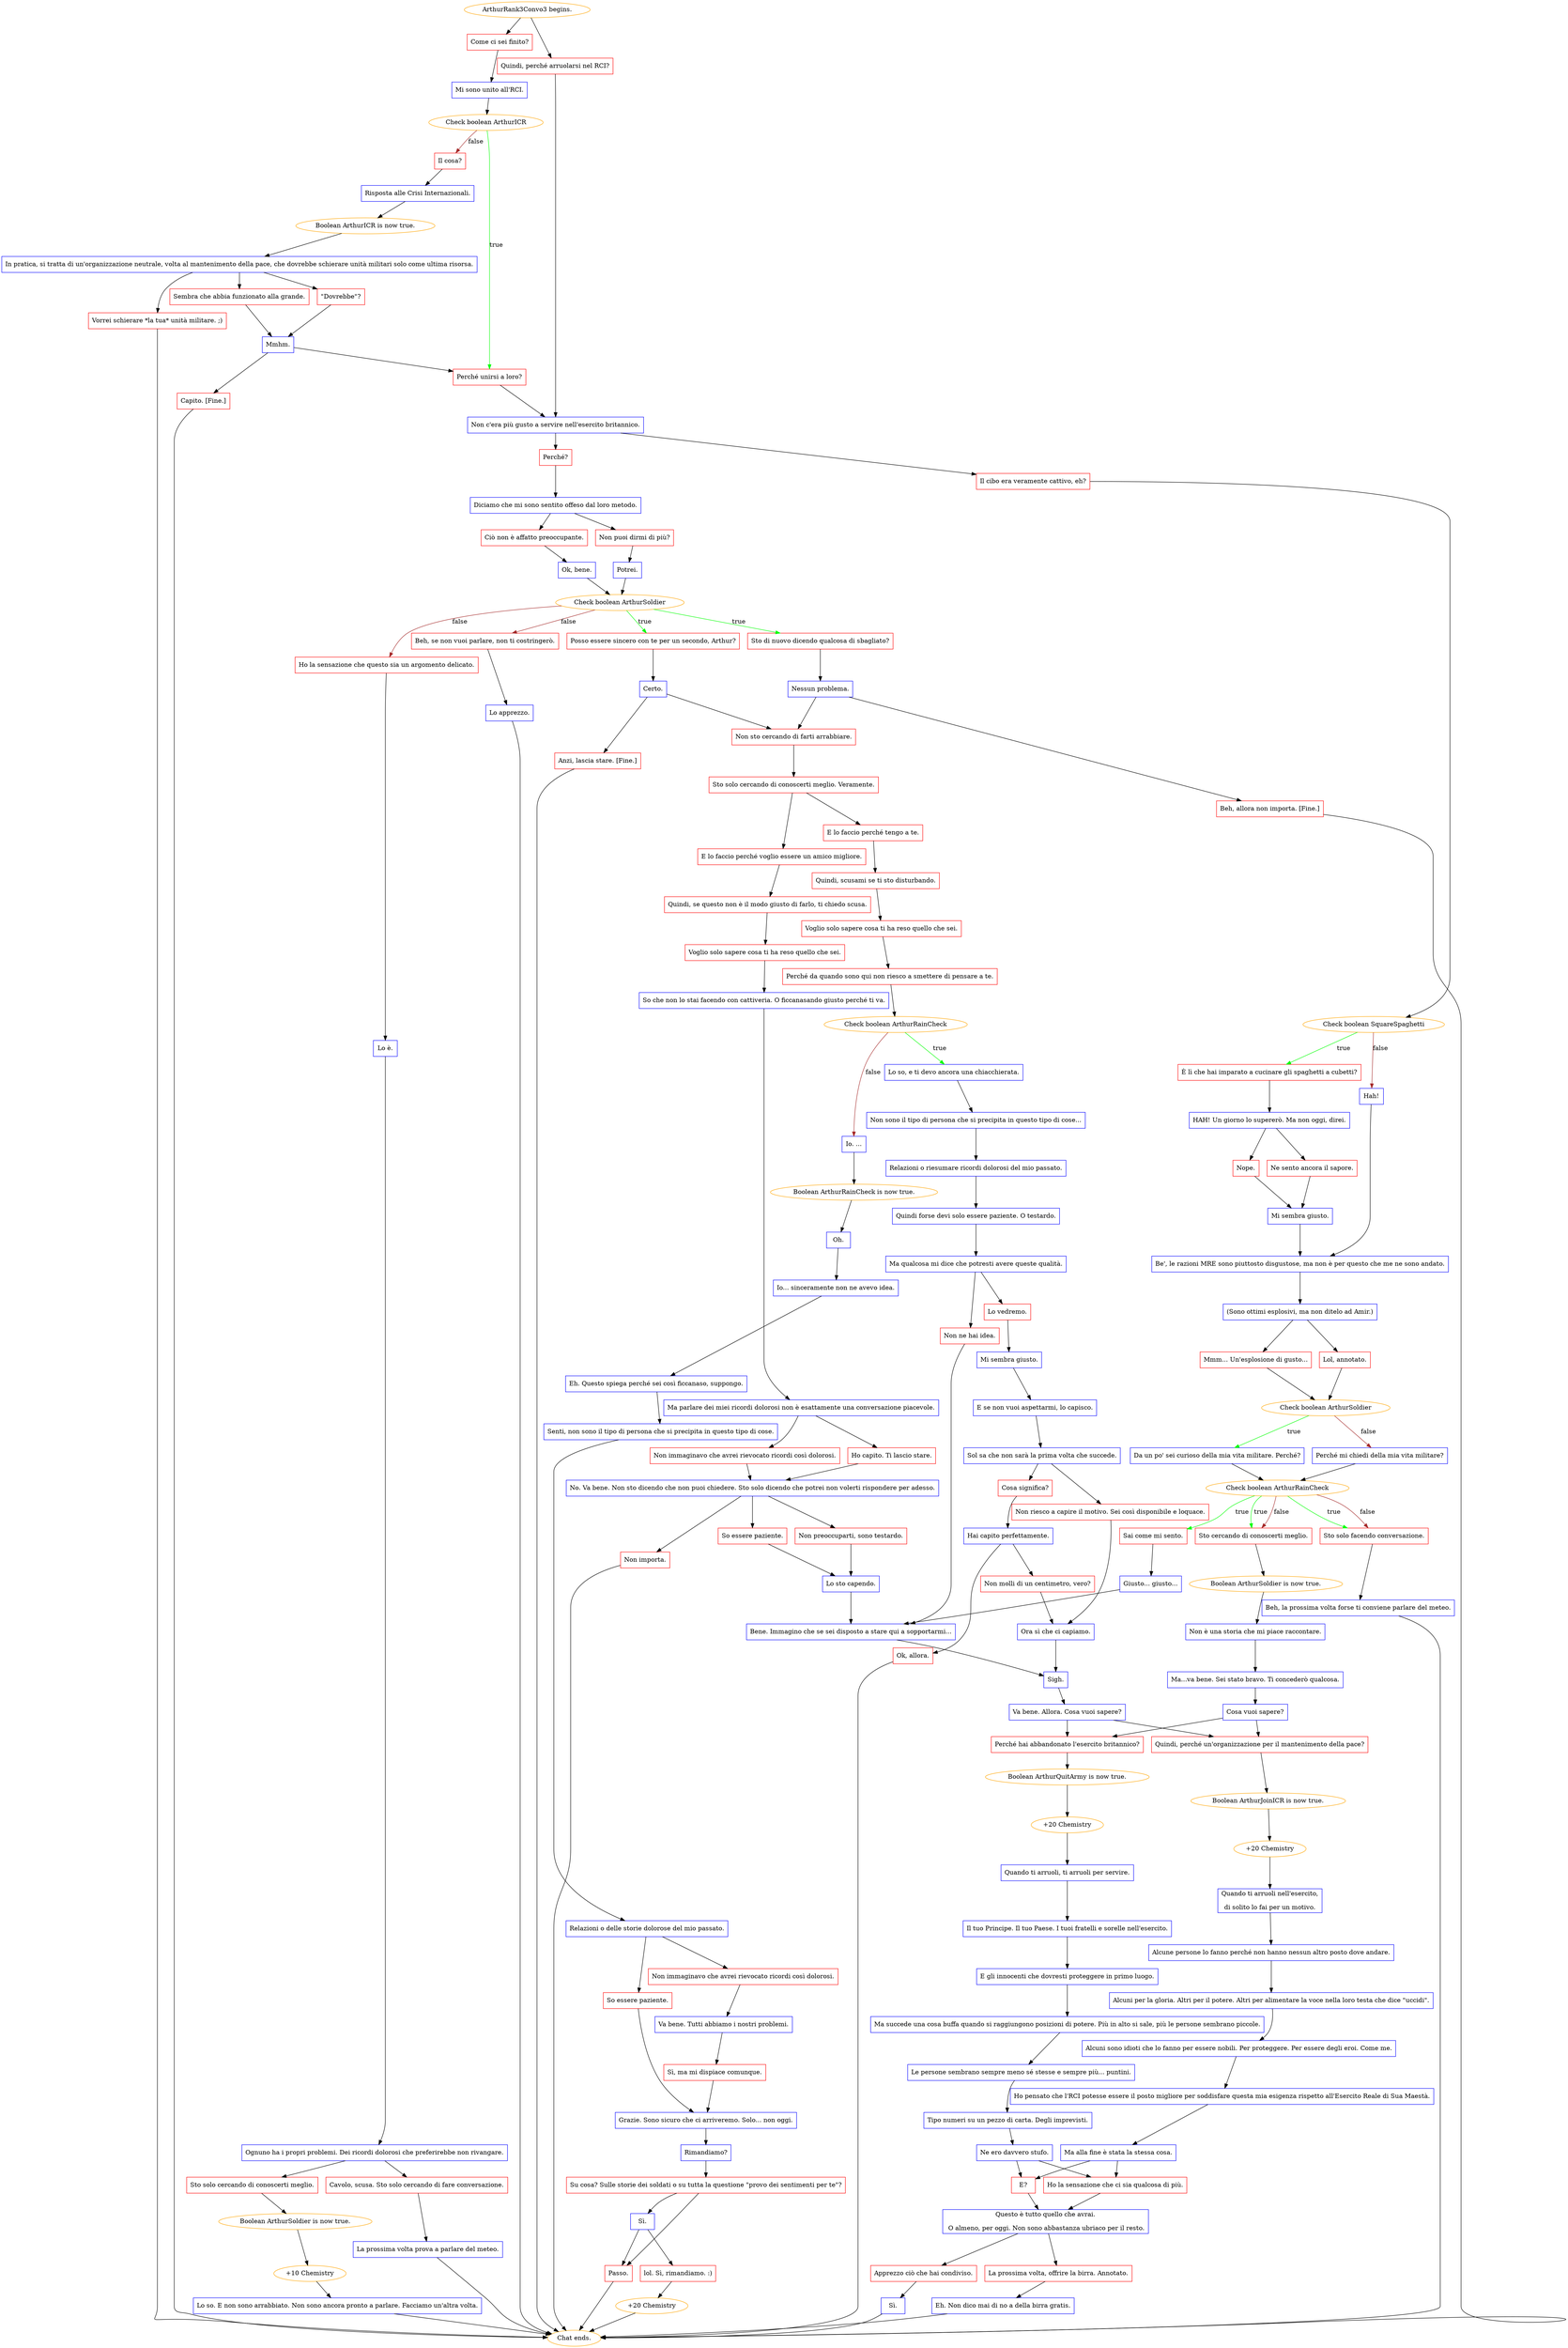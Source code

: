 digraph {
	"ArthurRank3Convo3 begins." [color=orange];
		"ArthurRank3Convo3 begins." -> j3545948709;
		"ArthurRank3Convo3 begins." -> j2474281610;
	j3545948709 [label="Come ci sei finito?",shape=box,color=red];
		j3545948709 -> j104833254;
	j2474281610 [label="Quindi, perché arruolarsi nel RCI?",shape=box,color=red];
		j2474281610 -> j1930495124;
	j104833254 [label="Mi sono unito all'RCI.",shape=box,color=blue];
		j104833254 -> j700410498;
	j1930495124 [label="Non c'era più gusto a servire nell'esercito britannico.",shape=box,color=blue];
		j1930495124 -> j3462969943;
		j1930495124 -> j2760069483;
	j700410498 [label="Check boolean ArthurICR",color=orange];
		j700410498 -> j132645936 [label=true,color=green];
		j700410498 -> j1813571164 [label=false,color=brown];
	j3462969943 [label="Perché?",shape=box,color=red];
		j3462969943 -> j2262179841;
	j2760069483 [label="Il cibo era veramente cattivo, eh?",shape=box,color=red];
		j2760069483 -> j104787129;
	j132645936 [label="Perché unirsi a loro?",shape=box,color=red];
		j132645936 -> j1930495124;
	j1813571164 [label="Il cosa?",shape=box,color=red];
		j1813571164 -> j1182384640;
	j2262179841 [label="Diciamo che mi sono sentito offeso dal loro metodo.",shape=box,color=blue];
		j2262179841 -> j3277919297;
		j2262179841 -> j984891705;
	j104787129 [label="Check boolean SquareSpaghetti",color=orange];
		j104787129 -> j580206483 [label=true,color=green];
		j104787129 -> j2288947010 [label=false,color=brown];
	j1182384640 [label="Risposta alle Crisi Internazionali.",shape=box,color=blue];
		j1182384640 -> j3490841013;
	j3277919297 [label="Ciò non è affatto preoccupante.",shape=box,color=red];
		j3277919297 -> j885859651;
	j984891705 [label="Non puoi dirmi di più?",shape=box,color=red];
		j984891705 -> j3352310063;
	j580206483 [label="È lì che hai imparato a cucinare gli spaghetti a cubetti?",shape=box,color=red];
		j580206483 -> j576177544;
	j2288947010 [label="Hah!",shape=box,color=blue];
		j2288947010 -> j3754342123;
	j3490841013 [label="Boolean ArthurICR is now true.",color=orange];
		j3490841013 -> j2483413885;
	j885859651 [label="Ok, bene.",shape=box,color=blue];
		j885859651 -> j2598616613;
	j3352310063 [label="Potrei.",shape=box,color=blue];
		j3352310063 -> j2598616613;
	j576177544 [label="HAH! Un giorno lo supererò. Ma non oggi, direi.",shape=box,color=blue];
		j576177544 -> j1427151153;
		j576177544 -> j1553349830;
	j3754342123 [label="Be', le razioni MRE sono piuttosto disgustose, ma non è per questo che me ne sono andato.",shape=box,color=blue];
		j3754342123 -> j1002577712;
	j2483413885 [label="In pratica, si tratta di un'organizzazione neutrale, volta al mantenimento della pace, che dovrebbe schierare unità militari solo come ultima risorsa.",shape=box,color=blue];
		j2483413885 -> j3740660600;
		j2483413885 -> j1402036951;
		j2483413885 -> j1476990289;
	j2598616613 [label="Check boolean ArthurSoldier",color=orange];
		j2598616613 -> j3970006854 [label=true,color=green];
		j2598616613 -> j1846552849 [label=true,color=green];
		j2598616613 -> j4260399599 [label=false,color=brown];
		j2598616613 -> j324882261 [label=false,color=brown];
	j1427151153 [label="Nope.",shape=box,color=red];
		j1427151153 -> j19228001;
	j1553349830 [label="Ne sento ancora il sapore.",shape=box,color=red];
		j1553349830 -> j19228001;
	j1002577712 [label="(Sono ottimi esplosivi, ma non ditelo ad Amir.)",shape=box,color=blue];
		j1002577712 -> j3326189521;
		j1002577712 -> j4002267010;
	j3740660600 [label="\"Dovrebbe\"?",shape=box,color=red];
		j3740660600 -> j492124203;
	j1402036951 [label="Sembra che abbia funzionato alla grande.",shape=box,color=red];
		j1402036951 -> j492124203;
	j1476990289 [label="Vorrei schierare *la tua* unità militare. ;)",shape=box,color=red];
		j1476990289 -> "Chat ends.";
	j3970006854 [label="Posso essere sincero con te per un secondo, Arthur?",shape=box,color=red];
		j3970006854 -> j2878643907;
	j1846552849 [label="Sto di nuovo dicendo qualcosa di sbagliato?",shape=box,color=red];
		j1846552849 -> j2130549589;
	j4260399599 [label="Ho la sensazione che questo sia un argomento delicato.",shape=box,color=red];
		j4260399599 -> j3293335112;
	j324882261 [label="Beh, se non vuoi parlare, non ti costringerò.",shape=box,color=red];
		j324882261 -> j269542061;
	j19228001 [label="Mi sembra giusto.",shape=box,color=blue];
		j19228001 -> j3754342123;
	j3326189521 [label="Lol, annotato.",shape=box,color=red];
		j3326189521 -> j2458132265;
	j4002267010 [label="Mmm... Un'esplosione di gusto...",shape=box,color=red];
		j4002267010 -> j2458132265;
	j492124203 [label="Mmhm.",shape=box,color=blue];
		j492124203 -> j132645936;
		j492124203 -> j2190028796;
	"Chat ends." [color=orange];
	j2878643907 [label="Certo.",shape=box,color=blue];
		j2878643907 -> j890237252;
		j2878643907 -> j3294692001;
	j2130549589 [label="Nessun problema.",shape=box,color=blue];
		j2130549589 -> j890237252;
		j2130549589 -> j2448943200;
	j3293335112 [label="Lo è.",shape=box,color=blue];
		j3293335112 -> j628200800;
	j269542061 [label="Lo apprezzo.",shape=box,color=blue];
		j269542061 -> "Chat ends.";
	j2458132265 [label="Check boolean ArthurSoldier",color=orange];
		j2458132265 -> j1008108592 [label=true,color=green];
		j2458132265 -> j3831281376 [label=false,color=brown];
	j2190028796 [label="Capito. [Fine.]",shape=box,color=red];
		j2190028796 -> "Chat ends.";
	j890237252 [label="Non sto cercando di farti arrabbiare.",shape=box,color=red];
		j890237252 -> j3786205033;
	j3294692001 [label="Anzi, lascia stare. [Fine.]",shape=box,color=red];
		j3294692001 -> "Chat ends.";
	j2448943200 [label="Beh, allora non importa. [Fine.]",shape=box,color=red];
		j2448943200 -> "Chat ends.";
	j628200800 [label="Ognuno ha i propri problemi. Dei ricordi dolorosi che preferirebbe non rivangare.",shape=box,color=blue];
		j628200800 -> j3766767085;
		j628200800 -> j346998149;
	j1008108592 [label="Da un po' sei curioso della mia vita militare. Perché?",shape=box,color=blue];
		j1008108592 -> j3736719020;
	j3831281376 [label="Perché mi chiedi della mia vita militare?",shape=box,color=blue];
		j3831281376 -> j3736719020;
	j3786205033 [label="Sto solo cercando di conoscerti meglio. Veramente.",shape=box,color=red];
		j3786205033 -> j3361246346;
		j3786205033 -> j3730350683;
	j3766767085 [label="Cavolo, scusa. Sto solo cercando di fare conversazione.",shape=box,color=red];
		j3766767085 -> j3658338664;
	j346998149 [label="Sto solo cercando di conoscerti meglio.",shape=box,color=red];
		j346998149 -> j939488850;
	j3736719020 [label="Check boolean ArthurRainCheck",color=orange];
		j3736719020 -> j585425375 [label=true,color=green];
		j3736719020 -> j493415767 [label=true,color=green];
		j3736719020 -> j1903557477 [label=true,color=green];
		j3736719020 -> j493415767 [label=false,color=brown];
		j3736719020 -> j1903557477 [label=false,color=brown];
	j3361246346 [label="E lo faccio perché voglio essere un amico migliore.",shape=box,color=red];
		j3361246346 -> j2069254957;
	j3730350683 [label="E lo faccio perché tengo a te.",shape=box,color=red];
		j3730350683 -> j3855342208;
	j3658338664 [label="La prossima volta prova a parlare del meteo.",shape=box,color=blue];
		j3658338664 -> "Chat ends.";
	j939488850 [label="Boolean ArthurSoldier is now true.",color=orange];
		j939488850 -> j834012413;
	j585425375 [label="Sai come mi sento.",shape=box,color=red];
		j585425375 -> j1824194246;
	j493415767 [label="Sto cercando di conoscerti meglio.",shape=box,color=red];
		j493415767 -> j1191442083;
	j1903557477 [label="Sto solo facendo conversazione.",shape=box,color=red];
		j1903557477 -> j708094172;
	j2069254957 [label="Quindi, se questo non è il modo giusto di farlo, ti chiedo scusa.",shape=box,color=red];
		j2069254957 -> j1133784022;
	j3855342208 [label="Quindi, scusami se ti sto disturbando.",shape=box,color=red];
		j3855342208 -> j357433820;
	j834012413 [label="+10 Chemistry",color=orange];
		j834012413 -> j4194929335;
	j1824194246 [label="Giusto... giusto...",shape=box,color=blue];
		j1824194246 -> j1835522839;
	j1191442083 [label="Boolean ArthurSoldier is now true.",color=orange];
		j1191442083 -> j2822078368;
	j708094172 [label="Beh, la prossima volta forse ti conviene parlare del meteo.",shape=box,color=blue];
		j708094172 -> "Chat ends.";
	j1133784022 [label="Voglio solo sapere cosa ti ha reso quello che sei.",shape=box,color=red];
		j1133784022 -> j3251236851;
	j357433820 [label="Voglio solo sapere cosa ti ha reso quello che sei.",shape=box,color=red];
		j357433820 -> j2095583975;
	j4194929335 [label="Lo so. E non sono arrabbiato. Non sono ancora pronto a parlare. Facciamo un'altra volta.",shape=box,color=blue];
		j4194929335 -> "Chat ends.";
	j1835522839 [label="Bene. Immagino che se sei disposto a stare qui a sopportarmi...",shape=box,color=blue];
		j1835522839 -> j1609777233;
	j2822078368 [label="Non è una storia che mi piace raccontare.",shape=box,color=blue];
		j2822078368 -> j1722005701;
	j3251236851 [label="So che non lo stai facendo con cattiveria. O ficcanasando giusto perché ti va.",shape=box,color=blue];
		j3251236851 -> j3189015436;
	j2095583975 [label="Perché da quando sono qui non riesco a smettere di pensare a te.",shape=box,color=red];
		j2095583975 -> j1736351653;
	j1609777233 [label="Sigh.",shape=box,color=blue];
		j1609777233 -> j3401600260;
	j1722005701 [label="Ma...va bene. Sei stato bravo. Ti concederò qualcosa.",shape=box,color=blue];
		j1722005701 -> j3597192498;
	j3189015436 [label="Ma parlare dei miei ricordi dolorosi non è esattamente una conversazione piacevole.",shape=box,color=blue];
		j3189015436 -> j2676099766;
		j3189015436 -> j690104828;
	j1736351653 [label="Check boolean ArthurRainCheck",color=orange];
		j1736351653 -> j814222874 [label=true,color=green];
		j1736351653 -> j437901366 [label=false,color=brown];
	j3401600260 [label="Va bene. Allora. Cosa vuoi sapere?",shape=box,color=blue];
		j3401600260 -> j3839765095;
		j3401600260 -> j2172899723;
	j3597192498 [label="Cosa vuoi sapere?",shape=box,color=blue];
		j3597192498 -> j3839765095;
		j3597192498 -> j2172899723;
	j2676099766 [label="Ho capito. Ti lascio stare.",shape=box,color=red];
		j2676099766 -> j957468325;
	j690104828 [label="Non immaginavo che avrei rievocato ricordi così dolorosi.",shape=box,color=red];
		j690104828 -> j957468325;
	j814222874 [label="Lo so, e ti devo ancora una chiacchierata.",shape=box,color=blue];
		j814222874 -> j149607544;
	j437901366 [label="Io. ...",shape=box,color=blue];
		j437901366 -> j1205532431;
	j3839765095 [label="Perché hai abbandonato l'esercito britannico?",shape=box,color=red];
		j3839765095 -> j3241247429;
	j2172899723 [label="Quindi, perché un'organizzazione per il mantenimento della pace?",shape=box,color=red];
		j2172899723 -> j4143910100;
	j957468325 [label="No. Va bene. Non sto dicendo che non puoi chiedere. Sto solo dicendo che potrei non volerti rispondere per adesso.",shape=box,color=blue];
		j957468325 -> j2048290446;
		j957468325 -> j3130807553;
		j957468325 -> j1896314165;
	j149607544 [label="Non sono il tipo di persona che si precipita in questo tipo di cose...",shape=box,color=blue];
		j149607544 -> j3808781964;
	j1205532431 [label="Boolean ArthurRainCheck is now true.",color=orange];
		j1205532431 -> j587377094;
	j3241247429 [label="Boolean ArthurQuitArmy is now true.",color=orange];
		j3241247429 -> j1138769154;
	j4143910100 [label="Boolean ArthurJoinICR is now true.",color=orange];
		j4143910100 -> j725798292;
	j2048290446 [label="So essere paziente.",shape=box,color=red];
		j2048290446 -> j3925215271;
	j3130807553 [label="Non preoccuparti, sono testardo.",shape=box,color=red];
		j3130807553 -> j3925215271;
	j1896314165 [label="Non importa.",shape=box,color=red];
		j1896314165 -> "Chat ends.";
	j3808781964 [label="Relazioni o riesumare ricordi dolorosi del mio passato.",shape=box,color=blue];
		j3808781964 -> j2389396801;
	j587377094 [label="Oh.",shape=box,color=blue];
		j587377094 -> j3474827450;
	j1138769154 [label="+20 Chemistry",color=orange];
		j1138769154 -> j2672625884;
	j725798292 [label="+20 Chemistry",color=orange];
		j725798292 -> j962117136;
	j3925215271 [label="Lo sto capendo.",shape=box,color=blue];
		j3925215271 -> j1835522839;
	j2389396801 [label="Quindi forse devi solo essere paziente. O testardo.",shape=box,color=blue];
		j2389396801 -> j2901040948;
	j3474827450 [label="Io... sinceramente non ne avevo idea.",shape=box,color=blue];
		j3474827450 -> j206697468;
	j2672625884 [label="Quando ti arruoli, ti arruoli per servire.",shape=box,color=blue];
		j2672625884 -> j3625319888;
	j962117136 [label="Quando ti arruoli nell'esercito,
di solito lo fai per un motivo.",shape=box,color=blue];
		j962117136 -> j2520420048;
	j2901040948 [label="Ma qualcosa mi dice che potresti avere queste qualità.",shape=box,color=blue];
		j2901040948 -> j1117541575;
		j2901040948 -> j208111705;
	j206697468 [label="Eh. Questo spiega perché sei così ficcanaso, suppongo.",shape=box,color=blue];
		j206697468 -> j3091117749;
	j3625319888 [label="Il tuo Principe. Il tuo Paese. I tuoi fratelli e sorelle nell'esercito.",shape=box,color=blue];
		j3625319888 -> j758012545;
	j2520420048 [label="Alcune persone lo fanno perché non hanno nessun altro posto dove andare.",shape=box,color=blue];
		j2520420048 -> j2399170537;
	j1117541575 [label="Lo vedremo.",shape=box,color=red];
		j1117541575 -> j731978789;
	j208111705 [label="Non ne hai idea.",shape=box,color=red];
		j208111705 -> j1835522839;
	j3091117749 [label="Senti, non sono il tipo di persona che si precipita in questo tipo di cose.",shape=box,color=blue];
		j3091117749 -> j691686400;
	j758012545 [label="E gli innocenti che dovresti proteggere in primo luogo.",shape=box,color=blue];
		j758012545 -> j359591517;
	j2399170537 [label="Alcuni per la gloria. Altri per il potere. Altri per alimentare la voce nella loro testa che dice \"uccidi\".",shape=box,color=blue];
		j2399170537 -> j2859797367;
	j731978789 [label="Mi sembra giusto.",shape=box,color=blue];
		j731978789 -> j2385175472;
	j691686400 [label="Relazioni o delle storie dolorose del mio passato.",shape=box,color=blue];
		j691686400 -> j2754770073;
		j691686400 -> j3503195831;
	j359591517 [label="Ma succede una cosa buffa quando si raggiungono posizioni di potere. Più in alto si sale, più le persone sembrano piccole.",shape=box,color=blue];
		j359591517 -> j1704151342;
	j2859797367 [label="Alcuni sono idioti che lo fanno per essere nobili. Per proteggere. Per essere degli eroi. Come me.",shape=box,color=blue];
		j2859797367 -> j3003038533;
	j2385175472 [label="E se non vuoi aspettarmi, lo capisco.",shape=box,color=blue];
		j2385175472 -> j593040340;
	j2754770073 [label="Non immaginavo che avrei rievocato ricordi così dolorosi.",shape=box,color=red];
		j2754770073 -> j2919359035;
	j3503195831 [label="So essere paziente.",shape=box,color=red];
		j3503195831 -> j2094701799;
	j1704151342 [label="Le persone sembrano sempre meno sé stesse e sempre più... puntini.",shape=box,color=blue];
		j1704151342 -> j3946829481;
	j3003038533 [label="Ho pensato che l'RCI potesse essere il posto migliore per soddisfare questa mia esigenza rispetto all'Esercito Reale di Sua Maestà.",shape=box,color=blue];
		j3003038533 -> j3145359349;
	j593040340 [label="Sol sa che non sarà la prima volta che succede.",shape=box,color=blue];
		j593040340 -> j1448167296;
		j593040340 -> j2811615778;
	j2919359035 [label="Va bene. Tutti abbiamo i nostri problemi.",shape=box,color=blue];
		j2919359035 -> j3190180809;
	j2094701799 [label="Grazie. Sono sicuro che ci arriveremo. Solo... non oggi.",shape=box,color=blue];
		j2094701799 -> j3158736707;
	j3946829481 [label="Tipo numeri su un pezzo di carta. Degli imprevisti.",shape=box,color=blue];
		j3946829481 -> j2418115705;
	j3145359349 [label="Ma alla fine è stata la stessa cosa.",shape=box,color=blue];
		j3145359349 -> j1887511076;
		j3145359349 -> j3948778409;
	j1448167296 [label="Cosa significa?",shape=box,color=red];
		j1448167296 -> j2123408342;
	j2811615778 [label="Non riesco a capire il motivo. Sei così disponibile e loquace.",shape=box,color=red];
		j2811615778 -> j3291150233;
	j3190180809 [label="Sì, ma mi dispiace comunque.",shape=box,color=red];
		j3190180809 -> j2094701799;
	j3158736707 [label="Rimandiamo?",shape=box,color=blue];
		j3158736707 -> j632341765;
	j2418115705 [label="Ne ero davvero stufo.",shape=box,color=blue];
		j2418115705 -> j3948778409;
		j2418115705 -> j1887511076;
	j1887511076 [label="E?",shape=box,color=red];
		j1887511076 -> j1004344101;
	j3948778409 [label="Ho la sensazione che ci sia qualcosa di più.",shape=box,color=red];
		j3948778409 -> j1004344101;
	j2123408342 [label="Hai capito perfettamente.",shape=box,color=blue];
		j2123408342 -> j1912788985;
		j2123408342 -> j3394160585;
	j3291150233 [label="Ora sì che ci capiamo.",shape=box,color=blue];
		j3291150233 -> j1609777233;
	j632341765 [label="Su cosa? Sulle storie dei soldati o su tutta la questione \"provo dei sentimenti per te\"?",shape=box,color=red];
		j632341765 -> j1587347237;
		j632341765 -> j2253549397;
	j1004344101 [label="Questo è tutto quello che avrai.
 O almeno, per oggi. Non sono abbastanza ubriaco per il resto.",shape=box,color=blue];
		j1004344101 -> j1408593737;
		j1004344101 -> j1490650629;
	j1912788985 [label="Ok, allora.",shape=box,color=red];
		j1912788985 -> "Chat ends.";
	j3394160585 [label="Non molli di un centimetro, vero?",shape=box,color=red];
		j3394160585 -> j3291150233;
	j1587347237 [label="Sì.",shape=box,color=blue];
		j1587347237 -> j1038641144;
		j1587347237 -> j2253549397;
	j2253549397 [label="Passo.",shape=box,color=red];
		j2253549397 -> "Chat ends.";
	j1408593737 [label="Apprezzo ciò che hai condiviso.",shape=box,color=red];
		j1408593737 -> j71915635;
	j1490650629 [label="La prossima volta, offrire la birra. Annotato.",shape=box,color=red];
		j1490650629 -> j1819970426;
	j1038641144 [label="lol. Sì, rimandiamo. :)",shape=box,color=red];
		j1038641144 -> j367054140;
	j71915635 [label="Sì.",shape=box,color=blue];
		j71915635 -> "Chat ends.";
	j1819970426 [label="Eh. Non dico mai di no a della birra gratis.",shape=box,color=blue];
		j1819970426 -> "Chat ends.";
	j367054140 [label="+20 Chemistry",color=orange];
		j367054140 -> "Chat ends.";
}